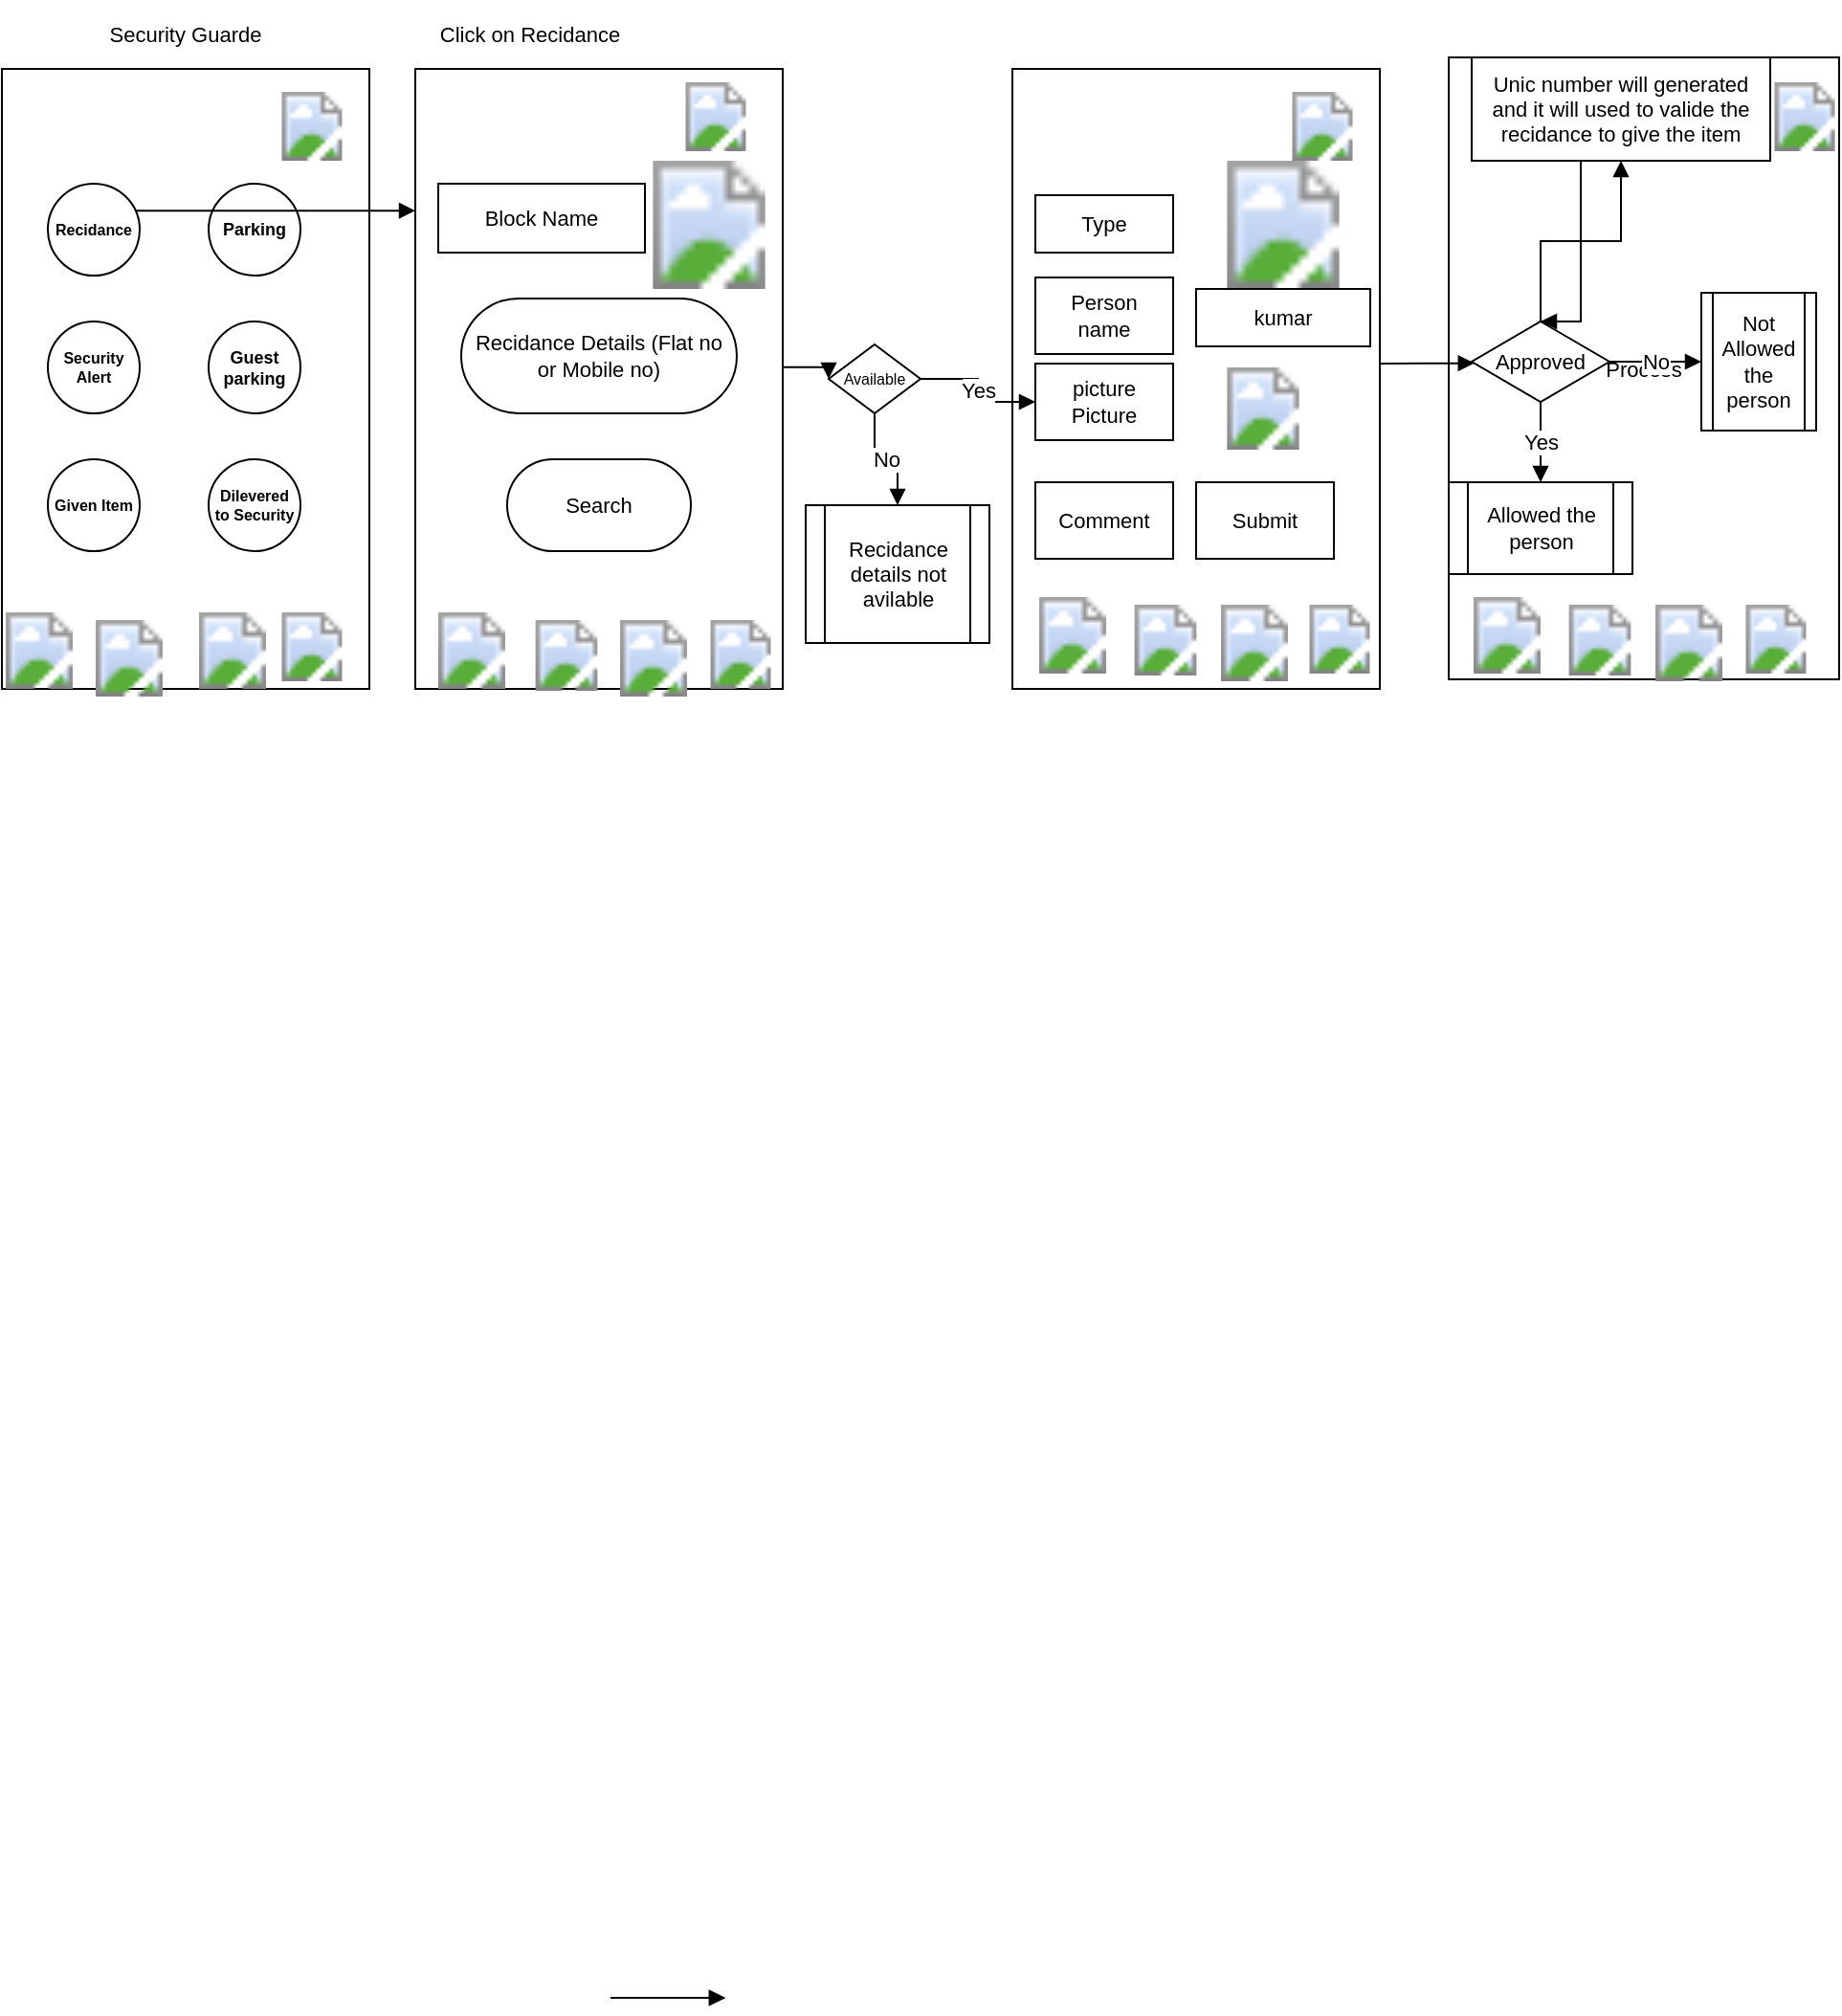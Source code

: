 <mxfile version="13.6.2" type="github">
  <diagram id="2IX7VbgAEWcEHRuC47fX" name="Page-1">
    <mxGraphModel dx="868" dy="1602" grid="1" gridSize="10" guides="1" tooltips="1" connect="1" arrows="1" fold="1" page="1" pageScale="1" pageWidth="827" pageHeight="1169" math="0" shadow="0">
      <root>
        <mxCell id="0" />
        <mxCell id="1" parent="0" />
        <UserObject label="Process" lucidchartObjectId="H-Ewxnxq5-2x" id="szmz4Ih0qqdPRHBZK8QK-1">
          <mxCell style="html=1;whiteSpace=wrap;;fontSize=11;fontColor=#000000;spacing=7;strokeOpacity=100;" vertex="1" zOrder="-1" parent="1">
            <mxGeometry x="768" y="-738" width="204" height="325" as="geometry" />
          </mxCell>
        </UserObject>
        <UserObject label="Security Guarde" lucidchartObjectId="yxEwoaHR5mO7" id="szmz4Ih0qqdPRHBZK8QK-2">
          <mxCell style="html=1;whiteSpace=wrap;strokeColor=none;fontSize=11;fontColor=#000000;spacing=0;strokeOpacity=100;" vertex="1" zOrder="0" parent="1">
            <mxGeometry x="36" y="-768" width="144" height="36" as="geometry" />
          </mxCell>
        </UserObject>
        <UserObject label="" lucidchartObjectId="pzDwwHxr49aI" id="szmz4Ih0qqdPRHBZK8QK-3">
          <mxCell style="html=1;whiteSpace=wrap;;fontSize=11;spacing=7;strokeOpacity=100;" vertex="1" zOrder="1" parent="1">
            <mxGeometry x="12" y="-732" width="192" height="324" as="geometry" />
          </mxCell>
        </UserObject>
        <UserObject label="" lucidchartObjectId="uiGw86-2WIph" id="szmz4Ih0qqdPRHBZK8QK-4">
          <mxCell style="html=1;jettySize=18;fontSize=11;rounded=1;arcSize=0;edgeStyle=elbowEdgeStyle;startArrow=none;;endArrow=block;endFill=1;;" edge="1" parent="1">
            <mxGeometry width="100" height="100" relative="1" as="geometry">
              <Array as="points" />
              <mxPoint x="330" y="276" as="sourcePoint" />
              <mxPoint x="390" y="276" as="targetPoint" />
            </mxGeometry>
          </mxCell>
        </UserObject>
        <UserObject label="" lucidchartObjectId="vjGw5mjvRE_f" id="szmz4Ih0qqdPRHBZK8QK-5">
          <mxCell style="html=1;jettySize=18;fontSize=11;rounded=1;arcSize=0;edgeStyle=elbowEdgeStyle;startArrow=none;;endArrow=block;endFill=1;;" edge="1" parent="1">
            <mxGeometry width="100" height="100" relative="1" as="geometry">
              <Array as="points" />
              <mxPoint x="330" y="276" as="sourcePoint" />
              <mxPoint x="390" y="276" as="targetPoint" />
            </mxGeometry>
          </mxCell>
        </UserObject>
        <UserObject label="" lucidchartObjectId="6ADwcJaTTrj8" id="szmz4Ih0qqdPRHBZK8QK-6">
          <mxCell style="html=1;whiteSpace=wrap;shape=image;fontSize=11;spacing=0;strokeColor=none;strokeOpacity=100;strokeWidth=0;image=https://images.app.lucidchart.com/images/e1f1ccbd-1fcc-44f3-9baa-c4e6364228b6/content;" vertex="1" zOrder="2" parent="1">
            <mxGeometry x="13" y="-448" width="37" height="40" as="geometry" />
          </mxCell>
        </UserObject>
        <UserObject label="" lucidchartObjectId="_BDwXaC0FVLP" id="szmz4Ih0qqdPRHBZK8QK-7">
          <mxCell style="html=1;whiteSpace=wrap;shape=image;fontSize=11;spacing=0;strokeColor=none;strokeOpacity=100;strokeWidth=0;image=https://images.app.lucidchart.com/images/3a908d80-9f85-4c4c-aa85-2458ae20dbf4/content;" vertex="1" zOrder="3" parent="1">
            <mxGeometry x="60" y="-444" width="37" height="40" as="geometry" />
          </mxCell>
        </UserObject>
        <UserObject label="" lucidchartObjectId="5CDwqNN73ixh" id="szmz4Ih0qqdPRHBZK8QK-8">
          <mxCell style="html=1;whiteSpace=wrap;shape=image;fontSize=11;spacing=0;strokeColor=none;strokeOpacity=100;strokeWidth=0;image=https://images.app.lucidchart.com/images/6212b15c-db97-46a9-8765-ff9c5da97a0d/content;" vertex="1" zOrder="4" parent="1">
            <mxGeometry x="113" y="-448" width="39" height="40" as="geometry" />
          </mxCell>
        </UserObject>
        <UserObject label="" lucidchartObjectId="8DDwbflcGBhq" id="szmz4Ih0qqdPRHBZK8QK-9">
          <mxCell style="html=1;whiteSpace=wrap;shape=image;fontSize=11;spacing=0;strokeColor=none;strokeOpacity=100;strokeWidth=0;image=https://images.app.lucidchart.com/images/7d8e6fdd-2dd8-4db6-a04e-7de87b221550/content;" vertex="1" zOrder="5" parent="1">
            <mxGeometry x="156" y="-448" width="36" height="36" as="geometry" />
          </mxCell>
        </UserObject>
        <UserObject label="Recidance" lucidchartObjectId="xFDwQbyQOma." id="szmz4Ih0qqdPRHBZK8QK-10">
          <mxCell style="html=1;whiteSpace=wrap;ellipse;fontSize=8;fontColor=#000000;fontStyle=1;spacing=3;strokeOpacity=100;" vertex="1" zOrder="6" parent="1">
            <mxGeometry x="36" y="-672" width="48" height="48" as="geometry" />
          </mxCell>
        </UserObject>
        <UserObject label="Parking" lucidchartObjectId="MFDwHUqPqoLt" id="szmz4Ih0qqdPRHBZK8QK-11">
          <mxCell style="html=1;whiteSpace=wrap;ellipse;fontSize=9;fontColor=#000000;fontStyle=1;spacing=3;strokeOpacity=100;" vertex="1" zOrder="7" parent="1">
            <mxGeometry x="120" y="-672" width="48" height="48" as="geometry" />
          </mxCell>
        </UserObject>
        <UserObject label="Guest parking" lucidchartObjectId="WlEwDCl84P~x" id="szmz4Ih0qqdPRHBZK8QK-12">
          <mxCell style="html=1;whiteSpace=wrap;ellipse;fontSize=9;fontColor=#000000;fontStyle=1;spacing=3;strokeOpacity=100;" vertex="1" zOrder="8" parent="1">
            <mxGeometry x="120" y="-600" width="48" height="48" as="geometry" />
          </mxCell>
        </UserObject>
        <UserObject label="Security Alert" lucidchartObjectId="RnEwQOdoxyBb" id="szmz4Ih0qqdPRHBZK8QK-13">
          <mxCell style="html=1;whiteSpace=wrap;ellipse;fontSize=8;fontColor=#000000;fontStyle=1;spacing=3;strokeOpacity=100;" vertex="1" zOrder="9" parent="1">
            <mxGeometry x="36" y="-600" width="48" height="48" as="geometry" />
          </mxCell>
        </UserObject>
        <UserObject label="Given Item" lucidchartObjectId="2qEwMOiwCPGH" id="szmz4Ih0qqdPRHBZK8QK-14">
          <mxCell style="html=1;whiteSpace=wrap;ellipse;fontSize=8;fontColor=#000000;fontStyle=1;spacing=3;strokeOpacity=100;" vertex="1" zOrder="10" parent="1">
            <mxGeometry x="36" y="-528" width="48" height="48" as="geometry" />
          </mxCell>
        </UserObject>
        <UserObject label="Dilevered to Security" lucidchartObjectId="JrEwtjFEHQ_L" id="szmz4Ih0qqdPRHBZK8QK-15">
          <mxCell style="html=1;whiteSpace=wrap;ellipse;fontSize=8;fontColor=#000000;fontStyle=1;spacing=3;strokeOpacity=100;" vertex="1" zOrder="11" parent="1">
            <mxGeometry x="120" y="-528" width="48" height="48" as="geometry" />
          </mxCell>
        </UserObject>
        <UserObject label="" lucidchartObjectId="NuEwa2ApNC4E" id="szmz4Ih0qqdPRHBZK8QK-16">
          <mxCell style="html=1;whiteSpace=wrap;shape=image;fontSize=11;spacing=0;strokeColor=none;strokeOpacity=100;strokeWidth=0;image=https://images.app.lucidchart.com/images/1aadf8a4-94a9-4e43-bdd0-10c092a80ef5/content;" vertex="1" zOrder="12" parent="1">
            <mxGeometry x="156" y="-720" width="36" height="36" as="geometry" />
          </mxCell>
        </UserObject>
        <UserObject label="Click on Recidance" lucidchartObjectId="jzEw2cQG.3~n" id="szmz4Ih0qqdPRHBZK8QK-17">
          <mxCell style="html=1;whiteSpace=wrap;strokeColor=none;fontSize=11;fontColor=#000000;spacing=0;strokeOpacity=100;" vertex="1" zOrder="13" parent="1">
            <mxGeometry x="216" y="-768" width="144" height="36" as="geometry" />
          </mxCell>
        </UserObject>
        <UserObject label="" lucidchartObjectId="KFEweIsO8UM." id="szmz4Ih0qqdPRHBZK8QK-18">
          <mxCell style="html=1;whiteSpace=wrap;;fontSize=11;spacing=7;strokeOpacity=100;" vertex="1" zOrder="15" parent="1">
            <mxGeometry x="228" y="-732" width="192" height="324" as="geometry" />
          </mxCell>
        </UserObject>
        <UserObject label="Recidance Details            (Flat no or Mobile no) " lucidchartObjectId="-GEwI_7_lhQf" id="szmz4Ih0qqdPRHBZK8QK-19">
          <mxCell style="html=1;whiteSpace=wrap;rounded=1;arcSize=50;fontSize=11;fontColor=#000000;spacing=3;strokeOpacity=100;" vertex="1" zOrder="16" parent="1">
            <mxGeometry x="252" y="-612" width="144" height="60" as="geometry" />
          </mxCell>
        </UserObject>
        <UserObject label="" lucidchartObjectId="IKEwubtu3fW-" id="szmz4Ih0qqdPRHBZK8QK-20">
          <mxCell style="html=1;whiteSpace=wrap;shape=image;fontSize=11;spacing=0;strokeColor=none;strokeOpacity=100;strokeWidth=0;image=https://images.app.lucidchart.com/images/bb67e6d4-f212-4169-abc3-5716e61b1323/content;" vertex="1" zOrder="17" parent="1">
            <mxGeometry x="348" y="-684" width="67" height="67" as="geometry" />
          </mxCell>
        </UserObject>
        <UserObject label="" lucidchartObjectId="-KEw--GEk-9o" id="szmz4Ih0qqdPRHBZK8QK-21">
          <mxCell style="html=1;whiteSpace=wrap;shape=image;fontSize=11;spacing=0;strokeColor=none;strokeOpacity=100;strokeWidth=0;image=https://images.app.lucidchart.com/images/1aadf8a4-94a9-4e43-bdd0-10c092a80ef5/content;" vertex="1" zOrder="18" parent="1">
            <mxGeometry x="367" y="-725" width="36" height="36" as="geometry" />
          </mxCell>
        </UserObject>
        <UserObject label="Block Name" lucidchartObjectId="qLEwCwtI.pGT" id="szmz4Ih0qqdPRHBZK8QK-22">
          <mxCell style="html=1;whiteSpace=wrap;;fontSize=11;fontColor=#000000;spacing=7;strokeOpacity=100;" vertex="1" zOrder="19" parent="1">
            <mxGeometry x="240" y="-672" width="108" height="36" as="geometry" />
          </mxCell>
        </UserObject>
        <UserObject label="Search" lucidchartObjectId="eMEw5gQ3gT59" id="szmz4Ih0qqdPRHBZK8QK-23">
          <mxCell style="html=1;whiteSpace=wrap;rounded=1;arcSize=50;fontSize=11;fontColor=#000000;spacing=3;strokeOpacity=100;" vertex="1" zOrder="20" parent="1">
            <mxGeometry x="276" y="-528" width="96" height="48" as="geometry" />
          </mxCell>
        </UserObject>
        <UserObject label="" lucidchartObjectId="6MEwPI1KnDYH" id="szmz4Ih0qqdPRHBZK8QK-24">
          <mxCell style="html=1;whiteSpace=wrap;shape=image;fontSize=11;spacing=0;strokeColor=none;strokeOpacity=100;strokeWidth=0;image=https://images.app.lucidchart.com/images/e1f1ccbd-1fcc-44f3-9baa-c4e6364228b6/content;" vertex="1" zOrder="21" parent="1">
            <mxGeometry x="239" y="-448" width="37" height="40" as="geometry" />
          </mxCell>
        </UserObject>
        <UserObject label="" lucidchartObjectId="fNEwq~UxldxB" id="szmz4Ih0qqdPRHBZK8QK-25">
          <mxCell style="html=1;whiteSpace=wrap;shape=image;fontSize=11;spacing=0;strokeColor=none;strokeOpacity=100;strokeWidth=0;image=https://images.app.lucidchart.com/images/3a908d80-9f85-4c4c-aa85-2458ae20dbf4/content;" vertex="1" zOrder="22" parent="1">
            <mxGeometry x="290" y="-444" width="34" height="37" as="geometry" />
          </mxCell>
        </UserObject>
        <UserObject label="" lucidchartObjectId="kNEw4K.dDnkn" id="szmz4Ih0qqdPRHBZK8QK-26">
          <mxCell style="html=1;whiteSpace=wrap;shape=image;fontSize=11;spacing=0;strokeColor=none;strokeOpacity=100;strokeWidth=0;image=https://images.app.lucidchart.com/images/6212b15c-db97-46a9-8765-ff9c5da97a0d/content;" vertex="1" zOrder="23" parent="1">
            <mxGeometry x="333" y="-444" width="39" height="40" as="geometry" />
          </mxCell>
        </UserObject>
        <UserObject label="" lucidchartObjectId="vNEw~JN0pupP" id="szmz4Ih0qqdPRHBZK8QK-27">
          <mxCell style="html=1;whiteSpace=wrap;shape=image;fontSize=11;spacing=0;strokeColor=none;strokeOpacity=100;strokeWidth=0;image=https://images.app.lucidchart.com/images/7d8e6fdd-2dd8-4db6-a04e-7de87b221550/content;" vertex="1" zOrder="24" parent="1">
            <mxGeometry x="380" y="-444" width="36" height="36" as="geometry" />
          </mxCell>
        </UserObject>
        <UserObject label="" lucidchartObjectId="WOEwxR8rK-6~" id="szmz4Ih0qqdPRHBZK8QK-28">
          <mxCell style="html=1;whiteSpace=wrap;;fontSize=11;spacing=7;strokeOpacity=100;" vertex="1" zOrder="25" parent="1">
            <mxGeometry x="540" y="-732" width="192" height="324" as="geometry" />
          </mxCell>
        </UserObject>
        <UserObject label="Available" lucidchartObjectId="HQEwhNSgtHvL" id="szmz4Ih0qqdPRHBZK8QK-29">
          <mxCell style="html=1;whiteSpace=wrap;rhombus;fontSize=8;fontColor=#000000;spacing=3;strokeOpacity=100;" vertex="1" zOrder="26" parent="1">
            <mxGeometry x="444" y="-588" width="48" height="36" as="geometry" />
          </mxCell>
        </UserObject>
        <UserObject label="" lucidchartObjectId="oREwRX0~sYys" id="szmz4Ih0qqdPRHBZK8QK-30">
          <mxCell style="html=1;jettySize=18;fontSize=11;rounded=1;arcSize=0;edgeStyle=orthogonalEdgeStyle;startArrow=none;;endArrow=block;endFill=1;;exitX=1.003;exitY=0.481;exitPerimeter=1;entryX=-0.021;entryY=0.5;entryPerimeter=1;" edge="1" parent="1" source="szmz4Ih0qqdPRHBZK8QK-18" target="szmz4Ih0qqdPRHBZK8QK-29">
            <mxGeometry width="100" height="100" relative="1" as="geometry">
              <Array as="points" />
            </mxGeometry>
          </mxCell>
        </UserObject>
        <UserObject label="" lucidchartObjectId="wREw8QWyFLum" id="szmz4Ih0qqdPRHBZK8QK-31">
          <mxCell style="html=1;jettySize=18;fontSize=11;fontColor=#000000;rounded=1;arcSize=0;edgeStyle=orthogonalEdgeStyle;startArrow=none;;endArrow=block;endFill=1;;exitX=0.5;exitY=1.021;exitPerimeter=1;entryX=0.5;entryY=-0.008;entryPerimeter=1;" edge="1" parent="1" source="szmz4Ih0qqdPRHBZK8QK-29" target="szmz4Ih0qqdPRHBZK8QK-35">
            <mxGeometry width="100" height="100" relative="1" as="geometry">
              <Array as="points" />
            </mxGeometry>
          </mxCell>
        </UserObject>
        <mxCell id="szmz4Ih0qqdPRHBZK8QK-32" value="No" style="text;html=1;resizable=0;labelBackgroundColor=#ffffff;align=center;verticalAlign=middle;fontColor=#000000;;fontSize=11;" vertex="1" parent="szmz4Ih0qqdPRHBZK8QK-31">
          <mxGeometry relative="1" as="geometry" />
        </mxCell>
        <UserObject label="" lucidchartObjectId="BREw8RgC6dob" id="szmz4Ih0qqdPRHBZK8QK-33">
          <mxCell style="html=1;jettySize=18;fontSize=11;fontColor=#000000;rounded=1;arcSize=0;edgeStyle=orthogonalEdgeStyle;startArrow=none;;endArrow=block;endFill=1;;exitX=1.021;exitY=0.5;exitPerimeter=1;entryX=-0.008;entryY=0.5;entryPerimeter=1;" edge="1" parent="1" source="szmz4Ih0qqdPRHBZK8QK-29" target="szmz4Ih0qqdPRHBZK8QK-40">
            <mxGeometry width="100" height="100" relative="1" as="geometry">
              <Array as="points" />
            </mxGeometry>
          </mxCell>
        </UserObject>
        <mxCell id="szmz4Ih0qqdPRHBZK8QK-34" value="Yes" style="text;html=1;resizable=0;labelBackgroundColor=#ffffff;align=center;verticalAlign=middle;fontColor=#000000;;fontSize=11;" vertex="1" parent="szmz4Ih0qqdPRHBZK8QK-33">
          <mxGeometry relative="1" as="geometry" />
        </mxCell>
        <UserObject label="Recidance details not avilable " lucidchartObjectId="ZSEwo6Pg9PQt" id="szmz4Ih0qqdPRHBZK8QK-35">
          <mxCell style="html=1;whiteSpace=wrap;shape=process;fontSize=11;fontColor=#000000;spacing=3;strokeOpacity=100;" vertex="1" zOrder="30" parent="1">
            <mxGeometry x="432" y="-504" width="96" height="72" as="geometry" />
          </mxCell>
        </UserObject>
        <UserObject label="Type" lucidchartObjectId="RTEwSJ0n74q9" id="szmz4Ih0qqdPRHBZK8QK-36">
          <mxCell style="html=1;whiteSpace=wrap;;fontSize=11;fontColor=#000000;spacing=7;strokeOpacity=100;" vertex="1" zOrder="31" parent="1">
            <mxGeometry x="552" y="-666" width="72" height="30" as="geometry" />
          </mxCell>
        </UserObject>
        <UserObject label="Person name" lucidchartObjectId="2TEwaW74Ru1T" id="szmz4Ih0qqdPRHBZK8QK-37">
          <mxCell style="html=1;whiteSpace=wrap;;fontSize=11;fontColor=#000000;spacing=7;strokeOpacity=100;" vertex="1" zOrder="32" parent="1">
            <mxGeometry x="552" y="-623" width="72" height="40" as="geometry" />
          </mxCell>
        </UserObject>
        <UserObject label="" lucidchartObjectId="LVEwy_7wn3Nd" id="szmz4Ih0qqdPRHBZK8QK-38">
          <mxCell style="html=1;whiteSpace=wrap;shape=image;fontSize=11;spacing=0;strokeColor=none;strokeOpacity=100;strokeWidth=0;image=https://images.app.lucidchart.com/images/bb67e6d4-f212-4169-abc3-5716e61b1323/content;" vertex="1" zOrder="33" parent="1">
            <mxGeometry x="648" y="-684" width="67" height="67" as="geometry" />
          </mxCell>
        </UserObject>
        <UserObject label="kumar" lucidchartObjectId="IZEwtPRbCxiF" id="szmz4Ih0qqdPRHBZK8QK-39">
          <mxCell style="html=1;whiteSpace=wrap;;fontSize=11;fontColor=#000000;spacing=7;strokeOpacity=100;" vertex="1" zOrder="34" parent="1">
            <mxGeometry x="636" y="-617" width="91" height="30" as="geometry" />
          </mxCell>
        </UserObject>
        <UserObject label="picture Picture" lucidchartObjectId="b0EwRnRN4k5U" id="szmz4Ih0qqdPRHBZK8QK-40">
          <mxCell style="html=1;whiteSpace=wrap;;fontSize=11;fontColor=#000000;spacing=7;strokeOpacity=100;" vertex="1" zOrder="35" parent="1">
            <mxGeometry x="552" y="-578" width="72" height="40" as="geometry" />
          </mxCell>
        </UserObject>
        <UserObject label="" lucidchartObjectId="G1EwPb6LX3ii" id="szmz4Ih0qqdPRHBZK8QK-41">
          <mxCell style="html=1;whiteSpace=wrap;shape=image;fontSize=11;spacing=0;strokeColor=none;strokeOpacity=100;strokeWidth=0;image=https://images.app.lucidchart.com/images/2338b2cf-f651-40d2-bb2c-45e84b016daf/content;" vertex="1" zOrder="36" parent="1">
            <mxGeometry x="651" y="-576" width="40" height="43" as="geometry" />
          </mxCell>
        </UserObject>
        <UserObject label="Comment" lucidchartObjectId="61EwTQBH_Uqk" id="szmz4Ih0qqdPRHBZK8QK-42">
          <mxCell style="html=1;whiteSpace=wrap;;fontSize=11;fontColor=#000000;spacing=7;strokeOpacity=100;" vertex="1" zOrder="37" parent="1">
            <mxGeometry x="552" y="-516" width="72" height="40" as="geometry" />
          </mxCell>
        </UserObject>
        <UserObject label="Submit" lucidchartObjectId="f2EwF5lRiE2G" id="szmz4Ih0qqdPRHBZK8QK-43">
          <mxCell style="html=1;whiteSpace=wrap;;fontSize=11;fontColor=#000000;spacing=7;strokeOpacity=100;" vertex="1" zOrder="38" parent="1">
            <mxGeometry x="636" y="-516" width="72" height="40" as="geometry" />
          </mxCell>
        </UserObject>
        <UserObject label="" lucidchartObjectId="R2Ew7nOGZlU8" id="szmz4Ih0qqdPRHBZK8QK-44">
          <mxCell style="html=1;whiteSpace=wrap;shape=image;fontSize=11;spacing=0;strokeColor=none;strokeOpacity=100;strokeWidth=0;image=https://images.app.lucidchart.com/images/1aadf8a4-94a9-4e43-bdd0-10c092a80ef5/content;" vertex="1" zOrder="39" parent="1">
            <mxGeometry x="684" y="-720" width="36" height="36" as="geometry" />
          </mxCell>
        </UserObject>
        <UserObject label="" lucidchartObjectId="S3EwAhK69BVo" id="szmz4Ih0qqdPRHBZK8QK-45">
          <mxCell style="html=1;whiteSpace=wrap;shape=image;fontSize=11;spacing=0;strokeColor=none;strokeOpacity=100;strokeWidth=0;image=https://images.app.lucidchart.com/images/e1f1ccbd-1fcc-44f3-9baa-c4e6364228b6/content;" vertex="1" zOrder="40" parent="1">
            <mxGeometry x="553" y="-456" width="37" height="40" as="geometry" />
          </mxCell>
        </UserObject>
        <UserObject label="" lucidchartObjectId="S3EweQCzot~-" id="szmz4Ih0qqdPRHBZK8QK-46">
          <mxCell style="html=1;whiteSpace=wrap;shape=image;fontSize=11;spacing=0;strokeColor=none;strokeOpacity=100;strokeWidth=0;image=https://images.app.lucidchart.com/images/3a908d80-9f85-4c4c-aa85-2458ae20dbf4/content;" vertex="1" zOrder="41" parent="1">
            <mxGeometry x="603" y="-452" width="34" height="37" as="geometry" />
          </mxCell>
        </UserObject>
        <UserObject label="" lucidchartObjectId="S3EwpIvGGSiM" id="szmz4Ih0qqdPRHBZK8QK-47">
          <mxCell style="html=1;whiteSpace=wrap;shape=image;fontSize=11;spacing=0;strokeColor=none;strokeOpacity=100;strokeWidth=0;image=https://images.app.lucidchart.com/images/6212b15c-db97-46a9-8765-ff9c5da97a0d/content;" vertex="1" zOrder="42" parent="1">
            <mxGeometry x="647" y="-452" width="39" height="40" as="geometry" />
          </mxCell>
        </UserObject>
        <UserObject label="" lucidchartObjectId="S3EwgwZ4LlH7" id="szmz4Ih0qqdPRHBZK8QK-48">
          <mxCell style="html=1;whiteSpace=wrap;shape=image;fontSize=11;spacing=0;strokeColor=none;strokeOpacity=100;strokeWidth=0;image=https://images.app.lucidchart.com/images/7d8e6fdd-2dd8-4db6-a04e-7de87b221550/content;" vertex="1" zOrder="43" parent="1">
            <mxGeometry x="693" y="-452" width="36" height="36" as="geometry" />
          </mxCell>
        </UserObject>
        <UserObject label="Approved" lucidchartObjectId="_4EwKiRY9WRN" id="szmz4Ih0qqdPRHBZK8QK-49">
          <mxCell style="html=1;whiteSpace=wrap;rhombus;fontSize=11;fontColor=#000000;spacing=3;strokeOpacity=100;" vertex="1" zOrder="44" parent="1">
            <mxGeometry x="780" y="-600" width="72" height="42" as="geometry" />
          </mxCell>
        </UserObject>
        <UserObject label="" lucidchartObjectId="85EwyqYRJG8o" id="szmz4Ih0qqdPRHBZK8QK-50">
          <mxCell style="html=1;jettySize=18;fontSize=11;rounded=1;arcSize=0;edgeStyle=orthogonalEdgeStyle;startArrow=none;;endArrow=block;endFill=1;;exitX=1.003;exitY=0.475;exitPerimeter=1;entryX=0.003;entryY=0.52;entryPerimeter=1;" edge="1" parent="1" source="szmz4Ih0qqdPRHBZK8QK-28" target="szmz4Ih0qqdPRHBZK8QK-49">
            <mxGeometry width="100" height="100" relative="1" as="geometry">
              <Array as="points" />
            </mxGeometry>
          </mxCell>
        </UserObject>
        <UserObject label="" lucidchartObjectId="_5Ew2RVMCvom" id="szmz4Ih0qqdPRHBZK8QK-51">
          <mxCell style="html=1;jettySize=18;fontSize=11;fontColor=#000000;rounded=1;arcSize=0;edgeStyle=orthogonalEdgeStyle;startArrow=none;;endArrow=block;endFill=1;;exitX=0.5;exitY=1.017;exitPerimeter=1;entryX=0.5;entryY=-0.013;entryPerimeter=1;" edge="1" parent="1" source="szmz4Ih0qqdPRHBZK8QK-49" target="szmz4Ih0qqdPRHBZK8QK-53">
            <mxGeometry width="100" height="100" relative="1" as="geometry">
              <Array as="points" />
            </mxGeometry>
          </mxCell>
        </UserObject>
        <mxCell id="szmz4Ih0qqdPRHBZK8QK-52" value="Yes" style="text;html=1;resizable=0;labelBackgroundColor=#ffffff;align=center;verticalAlign=middle;fontColor=#000000;;fontSize=11;" vertex="1" parent="szmz4Ih0qqdPRHBZK8QK-51">
          <mxGeometry relative="1" as="geometry" />
        </mxCell>
        <UserObject label="Allowed the person" lucidchartObjectId="e6EwW-vkyeMB" id="szmz4Ih0qqdPRHBZK8QK-53">
          <mxCell style="html=1;whiteSpace=wrap;shape=process;fontSize=11;fontColor=#000000;spacing=3;" vertex="1" zOrder="47" parent="1">
            <mxGeometry x="768" y="-516" width="96" height="48" as="geometry" />
          </mxCell>
        </UserObject>
        <UserObject label="" lucidchartObjectId="I6EwA44lAKbT" id="szmz4Ih0qqdPRHBZK8QK-54">
          <mxCell style="html=1;jettySize=18;fontSize=11;fontColor=#000000;rounded=1;arcSize=0;edgeStyle=orthogonalEdgeStyle;startArrow=none;;endArrow=block;endFill=1;;exitX=1.017;exitY=0.5;exitPerimeter=1;entryX=-0.01;entryY=0.5;entryPerimeter=1;" edge="1" parent="1" source="szmz4Ih0qqdPRHBZK8QK-49" target="szmz4Ih0qqdPRHBZK8QK-56">
            <mxGeometry width="100" height="100" relative="1" as="geometry">
              <Array as="points" />
            </mxGeometry>
          </mxCell>
        </UserObject>
        <mxCell id="szmz4Ih0qqdPRHBZK8QK-55" value="No" style="text;html=1;resizable=0;labelBackgroundColor=#ffffff;align=center;verticalAlign=middle;fontColor=#000000;;fontSize=11;" vertex="1" parent="szmz4Ih0qqdPRHBZK8QK-54">
          <mxGeometry relative="1" as="geometry" />
        </mxCell>
        <UserObject label="Not Allowed the person" lucidchartObjectId="16EwB8QYn2ge" id="szmz4Ih0qqdPRHBZK8QK-56">
          <mxCell style="html=1;whiteSpace=wrap;shape=process;fontSize=11;fontColor=#000000;spacing=3;" vertex="1" zOrder="49" parent="1">
            <mxGeometry x="900" y="-615" width="60" height="72" as="geometry" />
          </mxCell>
        </UserObject>
        <UserObject label="" lucidchartObjectId="y7Ew.fsIQOOH" id="szmz4Ih0qqdPRHBZK8QK-57">
          <mxCell style="html=1;jettySize=18;fontSize=11;rounded=1;arcSize=0;edgeStyle=orthogonalEdgeStyle;startArrow=none;;endArrow=block;endFill=1;;exitX=0.5;exitY=-0.017;exitPerimeter=1;entryX=0.5;entryY=1.011;entryPerimeter=1;" edge="1" parent="1" source="szmz4Ih0qqdPRHBZK8QK-49" target="szmz4Ih0qqdPRHBZK8QK-58">
            <mxGeometry width="100" height="100" relative="1" as="geometry">
              <Array as="points" />
            </mxGeometry>
          </mxCell>
        </UserObject>
        <UserObject label="Unic number will generated and it will used to valide the recidance to give the item" lucidchartObjectId="D7Ew83AHtcyH" id="szmz4Ih0qqdPRHBZK8QK-58">
          <mxCell style="html=1;whiteSpace=wrap;;fontSize=11;fontColor=#000000;spacing=7;" vertex="1" zOrder="51" parent="1">
            <mxGeometry x="780" y="-738" width="156" height="54" as="geometry" />
          </mxCell>
        </UserObject>
        <UserObject label="" lucidchartObjectId="R7EwtKtpFmeg" id="szmz4Ih0qqdPRHBZK8QK-59">
          <mxCell style="html=1;jettySize=18;fontSize=11;rounded=1;arcSize=0;edgeStyle=elbowEdgeStyle;startArrow=none;;endArrow=block;endFill=1;;exitX=0.5;exitY=1.011;exitPerimeter=1;" edge="1" parent="1" source="szmz4Ih0qqdPRHBZK8QK-58">
            <mxGeometry width="100" height="100" relative="1" as="geometry">
              <Array as="points" />
              <mxPoint x="816" y="-600" as="targetPoint" />
            </mxGeometry>
          </mxCell>
        </UserObject>
        <UserObject label="" lucidchartObjectId="k_EwaipAak0C" id="szmz4Ih0qqdPRHBZK8QK-60">
          <mxCell style="html=1;whiteSpace=wrap;shape=image;fontSize=11;spacing=0;strokeColor=none;strokeOpacity=100;strokeWidth=0;image=https://images.app.lucidchart.com/images/1aadf8a4-94a9-4e43-bdd0-10c092a80ef5/content;" vertex="1" zOrder="53" parent="1">
            <mxGeometry x="936" y="-725" width="36" height="36" as="geometry" />
          </mxCell>
        </UserObject>
        <UserObject label="" lucidchartObjectId="J_Ew~-sSyG65" id="szmz4Ih0qqdPRHBZK8QK-61">
          <mxCell style="html=1;whiteSpace=wrap;shape=image;fontSize=11;spacing=0;strokeColor=none;strokeOpacity=100;strokeWidth=0;image=https://images.app.lucidchart.com/images/e1f1ccbd-1fcc-44f3-9baa-c4e6364228b6/content;" vertex="1" zOrder="54" parent="1">
            <mxGeometry x="780" y="-456" width="37" height="40" as="geometry" />
          </mxCell>
        </UserObject>
        <UserObject label="" lucidchartObjectId="J_EwK08PdsR0" id="szmz4Ih0qqdPRHBZK8QK-62">
          <mxCell style="html=1;whiteSpace=wrap;shape=image;fontSize=11;spacing=0;strokeColor=none;strokeOpacity=100;strokeWidth=0;image=https://images.app.lucidchart.com/images/3a908d80-9f85-4c4c-aa85-2458ae20dbf4/content;" vertex="1" zOrder="55" parent="1">
            <mxGeometry x="830" y="-452" width="34" height="37" as="geometry" />
          </mxCell>
        </UserObject>
        <UserObject label="" lucidchartObjectId="J_EwMCJ7G1Wp" id="szmz4Ih0qqdPRHBZK8QK-63">
          <mxCell style="html=1;whiteSpace=wrap;shape=image;fontSize=11;spacing=0;strokeColor=none;strokeOpacity=100;strokeWidth=0;image=https://images.app.lucidchart.com/images/6212b15c-db97-46a9-8765-ff9c5da97a0d/content;" vertex="1" zOrder="56" parent="1">
            <mxGeometry x="874" y="-452" width="39" height="40" as="geometry" />
          </mxCell>
        </UserObject>
        <UserObject label="" lucidchartObjectId="J_EwG82hYu9M" id="szmz4Ih0qqdPRHBZK8QK-64">
          <mxCell style="html=1;whiteSpace=wrap;shape=image;fontSize=11;spacing=0;strokeColor=none;strokeOpacity=100;strokeWidth=0;image=https://images.app.lucidchart.com/images/7d8e6fdd-2dd8-4db6-a04e-7de87b221550/content;" vertex="1" zOrder="57" parent="1">
            <mxGeometry x="921" y="-452" width="36" height="36" as="geometry" />
          </mxCell>
        </UserObject>
        <UserObject label="" lucidchartObjectId="b.Fw-80G5NtF" id="szmz4Ih0qqdPRHBZK8QK-65">
          <mxCell style="html=1;jettySize=18;fontSize=11;rounded=1;arcSize=0;edgeStyle=orthogonalEdgeStyle;startArrow=none;;endArrow=block;endFill=1;;exitX=0.964;exitY=0.283;exitPerimeter=1;entryX=-0.003;entryY=0.227;entryPerimeter=1;" edge="1" parent="1" source="szmz4Ih0qqdPRHBZK8QK-10" target="szmz4Ih0qqdPRHBZK8QK-18">
            <mxGeometry width="100" height="100" relative="1" as="geometry">
              <Array as="points" />
            </mxGeometry>
          </mxCell>
        </UserObject>
      </root>
    </mxGraphModel>
  </diagram>
</mxfile>
